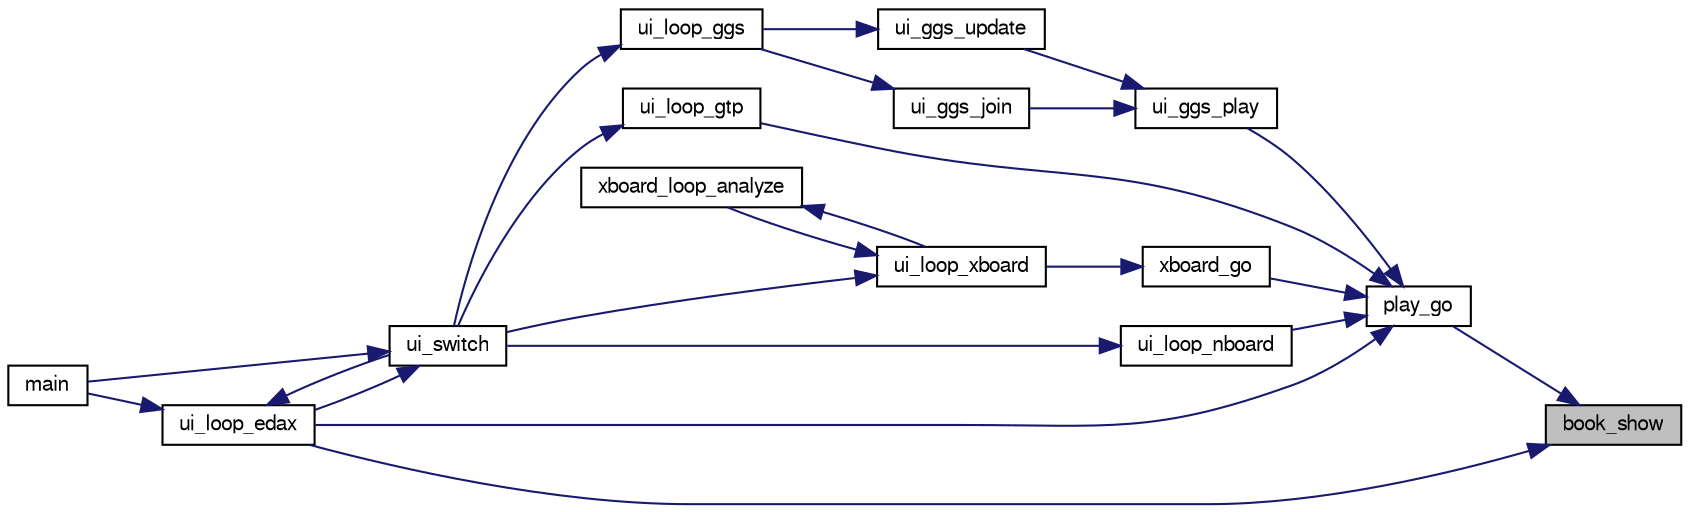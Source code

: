 digraph "book_show"
{
 // LATEX_PDF_SIZE
  bgcolor="transparent";
  edge [fontname="FreeSans",fontsize="10",labelfontname="FreeSans",labelfontsize="10"];
  node [fontname="FreeSans",fontsize="10",shape=record];
  rankdir="RL";
  Node1 [label="book_show",height=0.2,width=0.4,color="black", fillcolor="grey75", style="filled", fontcolor="black",tooltip="Display a position from the book."];
  Node1 -> Node2 [dir="back",color="midnightblue",fontsize="10",style="solid",fontname="FreeSans"];
  Node2 [label="play_go",height=0.2,width=0.4,color="black",URL="$play_8c.html#aeba64a0b6660a04cff93da447da3f746",tooltip="Start thinking."];
  Node2 -> Node3 [dir="back",color="midnightblue",fontsize="10",style="solid",fontname="FreeSans"];
  Node3 [label="ui_ggs_play",height=0.2,width=0.4,color="black",URL="$ggs_8c.html#a55704d516945d0fc38a4aae02fca1bfe",tooltip="ui_ggs_play"];
  Node3 -> Node4 [dir="back",color="midnightblue",fontsize="10",style="solid",fontname="FreeSans"];
  Node4 [label="ui_ggs_join",height=0.2,width=0.4,color="black",URL="$ggs_8c.html#afc8b9c7d5dd5c68bdabac6790ff83aff",tooltip="ui_ggs_join"];
  Node4 -> Node5 [dir="back",color="midnightblue",fontsize="10",style="solid",fontname="FreeSans"];
  Node5 [label="ui_loop_ggs",height=0.2,width=0.4,color="black",URL="$ggs_8c.html#a245d5c8f964506584b8d505c7305eb94",tooltip="ui_loop_ggs"];
  Node5 -> Node6 [dir="back",color="midnightblue",fontsize="10",style="solid",fontname="FreeSans"];
  Node6 [label="ui_switch",height=0.2,width=0.4,color="black",URL="$ui_8c.html#a4234d6b0fd690186ef0ec2fc2eba2d4d",tooltip="Switch between different User Interface."];
  Node6 -> Node7 [dir="back",color="midnightblue",fontsize="10",style="solid",fontname="FreeSans"];
  Node7 [label="main",height=0.2,width=0.4,color="black",URL="$main_8c.html#a3c04138a5bfe5d72780bb7e82a18e627",tooltip="edax main function."];
  Node6 -> Node8 [dir="back",color="midnightblue",fontsize="10",style="solid",fontname="FreeSans"];
  Node8 [label="ui_loop_edax",height=0.2,width=0.4,color="black",URL="$edax_8c.html#a2354b96c7688bae32bedb6203d672f50",tooltip="Loop event."];
  Node8 -> Node7 [dir="back",color="midnightblue",fontsize="10",style="solid",fontname="FreeSans"];
  Node8 -> Node6 [dir="back",color="midnightblue",fontsize="10",style="solid",fontname="FreeSans"];
  Node3 -> Node9 [dir="back",color="midnightblue",fontsize="10",style="solid",fontname="FreeSans"];
  Node9 [label="ui_ggs_update",height=0.2,width=0.4,color="black",URL="$ggs_8c.html#add208abcf5430b768477f3ea02a2b139",tooltip="ui_ggs_update"];
  Node9 -> Node5 [dir="back",color="midnightblue",fontsize="10",style="solid",fontname="FreeSans"];
  Node2 -> Node8 [dir="back",color="midnightblue",fontsize="10",style="solid",fontname="FreeSans"];
  Node2 -> Node10 [dir="back",color="midnightblue",fontsize="10",style="solid",fontname="FreeSans"];
  Node10 [label="ui_loop_gtp",height=0.2,width=0.4,color="black",URL="$gtp_8c.html#aa036470059be60da73acd63418093e1e",tooltip="Loop event."];
  Node10 -> Node6 [dir="back",color="midnightblue",fontsize="10",style="solid",fontname="FreeSans"];
  Node2 -> Node11 [dir="back",color="midnightblue",fontsize="10",style="solid",fontname="FreeSans"];
  Node11 [label="ui_loop_nboard",height=0.2,width=0.4,color="black",URL="$nboard_8c.html#a13ec69450a157e8cbf526b11d1a27be6",tooltip="Loop event."];
  Node11 -> Node6 [dir="back",color="midnightblue",fontsize="10",style="solid",fontname="FreeSans"];
  Node2 -> Node12 [dir="back",color="midnightblue",fontsize="10",style="solid",fontname="FreeSans"];
  Node12 [label="xboard_go",height=0.2,width=0.4,color="black",URL="$xboard_8c.html#ac3cbe43d38c75f78ef60f463f91bf3fe",tooltip=" "];
  Node12 -> Node13 [dir="back",color="midnightblue",fontsize="10",style="solid",fontname="FreeSans"];
  Node13 [label="ui_loop_xboard",height=0.2,width=0.4,color="black",URL="$ui_8h.html#af80ec70d3d08eb4c17c84d3997aaba0f",tooltip="Loop event."];
  Node13 -> Node6 [dir="back",color="midnightblue",fontsize="10",style="solid",fontname="FreeSans"];
  Node13 -> Node14 [dir="back",color="midnightblue",fontsize="10",style="solid",fontname="FreeSans"];
  Node14 [label="xboard_loop_analyze",height=0.2,width=0.4,color="black",URL="$xboard_8c.html#a6ec4f7e4a6e59e32b5eb95b566f098c8",tooltip="Analyze."];
  Node14 -> Node13 [dir="back",color="midnightblue",fontsize="10",style="solid",fontname="FreeSans"];
  Node1 -> Node8 [dir="back",color="midnightblue",fontsize="10",style="solid",fontname="FreeSans"];
}
